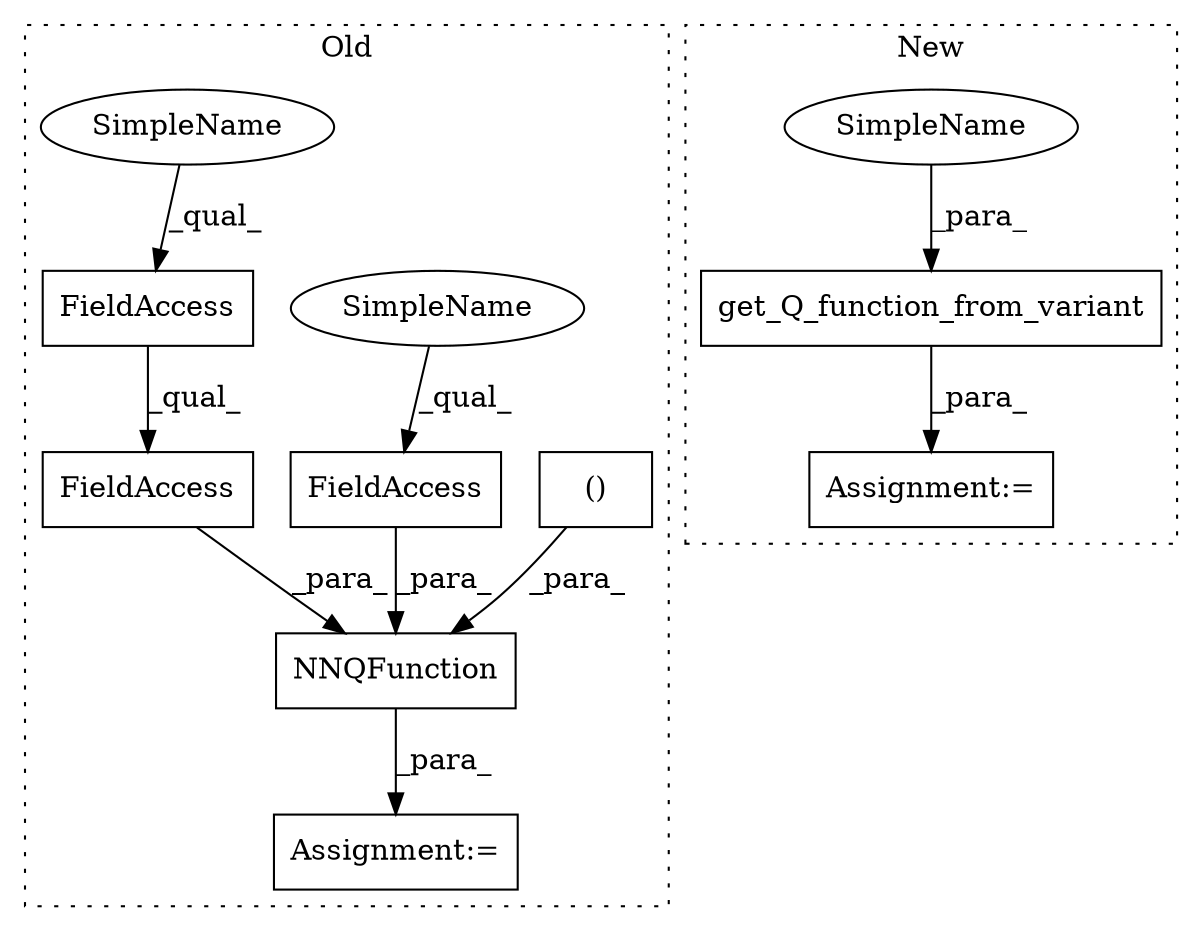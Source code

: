 digraph G {
subgraph cluster0 {
1 [label="()" a="106" s="2056" l="15" shape="box"];
3 [label="NNQFunction" a="32" s="1987,2097" l="12,1" shape="box"];
4 [label="FieldAccess" a="22" s="1999" l="28" shape="box"];
5 [label="FieldAccess" a="22" s="2028" l="16" shape="box"];
6 [label="FieldAccess" a="22" s="2028" l="22" shape="box"];
7 [label="Assignment:=" a="7" s="1986" l="1" shape="box"];
9 [label="SimpleName" a="42" s="1999" l="3" shape="ellipse"];
10 [label="SimpleName" a="42" s="2028" l="3" shape="ellipse"];
label = "Old";
style="dotted";
}
subgraph cluster1 {
2 [label="get_Q_function_from_variant" a="32" s="2161,2200" l="28,1" shape="box"];
8 [label="Assignment:=" a="7" s="2160" l="1" shape="box"];
11 [label="SimpleName" a="42" s="2197" l="3" shape="ellipse"];
label = "New";
style="dotted";
}
1 -> 3 [label="_para_"];
2 -> 8 [label="_para_"];
3 -> 7 [label="_para_"];
4 -> 3 [label="_para_"];
5 -> 6 [label="_qual_"];
6 -> 3 [label="_para_"];
9 -> 4 [label="_qual_"];
10 -> 5 [label="_qual_"];
11 -> 2 [label="_para_"];
}